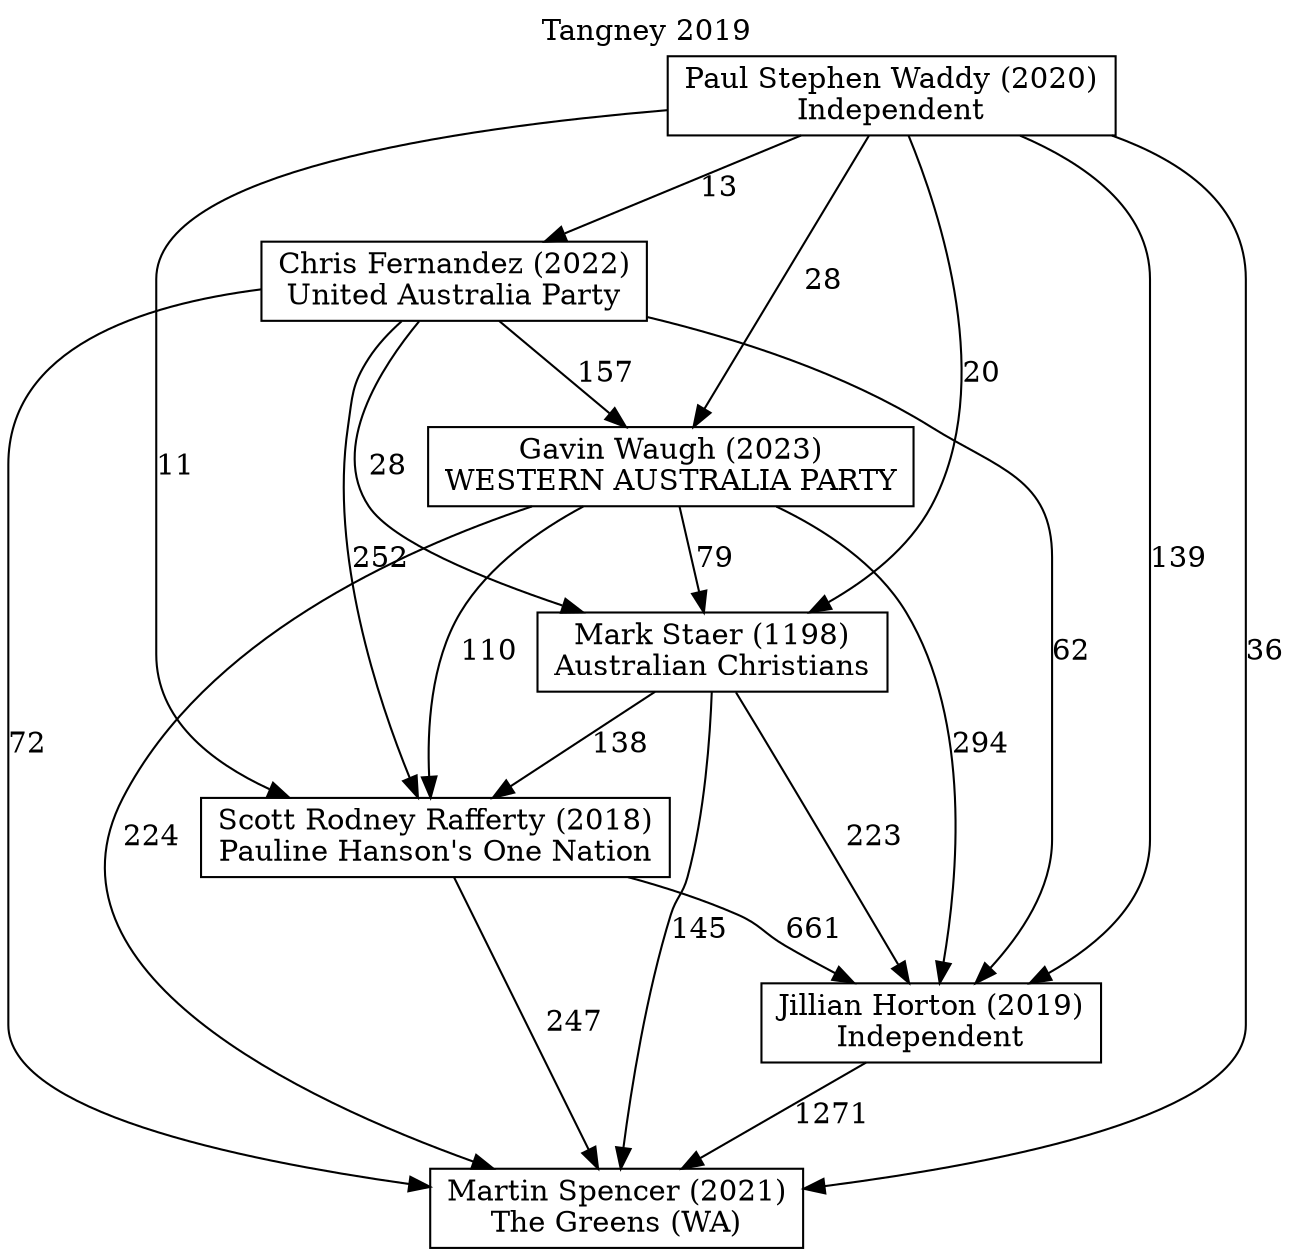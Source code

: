 // House preference flow
digraph "Martin Spencer (2021)_Tangney_2019" {
	graph [label="Tangney 2019" labelloc=t mclimit=10]
	node [shape=box]
	"Chris Fernandez (2022)" [label="Chris Fernandez (2022)
United Australia Party"]
	"Gavin Waugh (2023)" [label="Gavin Waugh (2023)
WESTERN AUSTRALIA PARTY"]
	"Jillian Horton (2019)" [label="Jillian Horton (2019)
Independent"]
	"Mark Staer (1198)" [label="Mark Staer (1198)
Australian Christians"]
	"Martin Spencer (2021)" [label="Martin Spencer (2021)
The Greens (WA)"]
	"Paul Stephen Waddy (2020)" [label="Paul Stephen Waddy (2020)
Independent"]
	"Scott Rodney Rafferty (2018)" [label="Scott Rodney Rafferty (2018)
Pauline Hanson's One Nation"]
	"Chris Fernandez (2022)" -> "Gavin Waugh (2023)" [label=157]
	"Chris Fernandez (2022)" -> "Jillian Horton (2019)" [label=62]
	"Chris Fernandez (2022)" -> "Mark Staer (1198)" [label=28]
	"Chris Fernandez (2022)" -> "Martin Spencer (2021)" [label=72]
	"Chris Fernandez (2022)" -> "Scott Rodney Rafferty (2018)" [label=252]
	"Gavin Waugh (2023)" -> "Jillian Horton (2019)" [label=294]
	"Gavin Waugh (2023)" -> "Mark Staer (1198)" [label=79]
	"Gavin Waugh (2023)" -> "Martin Spencer (2021)" [label=224]
	"Gavin Waugh (2023)" -> "Scott Rodney Rafferty (2018)" [label=110]
	"Jillian Horton (2019)" -> "Martin Spencer (2021)" [label=1271]
	"Mark Staer (1198)" -> "Jillian Horton (2019)" [label=223]
	"Mark Staer (1198)" -> "Martin Spencer (2021)" [label=145]
	"Mark Staer (1198)" -> "Scott Rodney Rafferty (2018)" [label=138]
	"Paul Stephen Waddy (2020)" -> "Chris Fernandez (2022)" [label=13]
	"Paul Stephen Waddy (2020)" -> "Gavin Waugh (2023)" [label=28]
	"Paul Stephen Waddy (2020)" -> "Jillian Horton (2019)" [label=139]
	"Paul Stephen Waddy (2020)" -> "Mark Staer (1198)" [label=20]
	"Paul Stephen Waddy (2020)" -> "Martin Spencer (2021)" [label=36]
	"Paul Stephen Waddy (2020)" -> "Scott Rodney Rafferty (2018)" [label=11]
	"Scott Rodney Rafferty (2018)" -> "Jillian Horton (2019)" [label=661]
	"Scott Rodney Rafferty (2018)" -> "Martin Spencer (2021)" [label=247]
}
